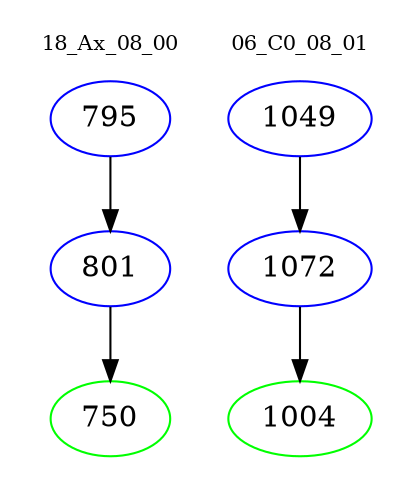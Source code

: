 digraph{
subgraph cluster_0 {
color = white
label = "18_Ax_08_00";
fontsize=10;
T0_795 [label="795", color="blue"]
T0_795 -> T0_801 [color="black"]
T0_801 [label="801", color="blue"]
T0_801 -> T0_750 [color="black"]
T0_750 [label="750", color="green"]
}
subgraph cluster_1 {
color = white
label = "06_C0_08_01";
fontsize=10;
T1_1049 [label="1049", color="blue"]
T1_1049 -> T1_1072 [color="black"]
T1_1072 [label="1072", color="blue"]
T1_1072 -> T1_1004 [color="black"]
T1_1004 [label="1004", color="green"]
}
}
